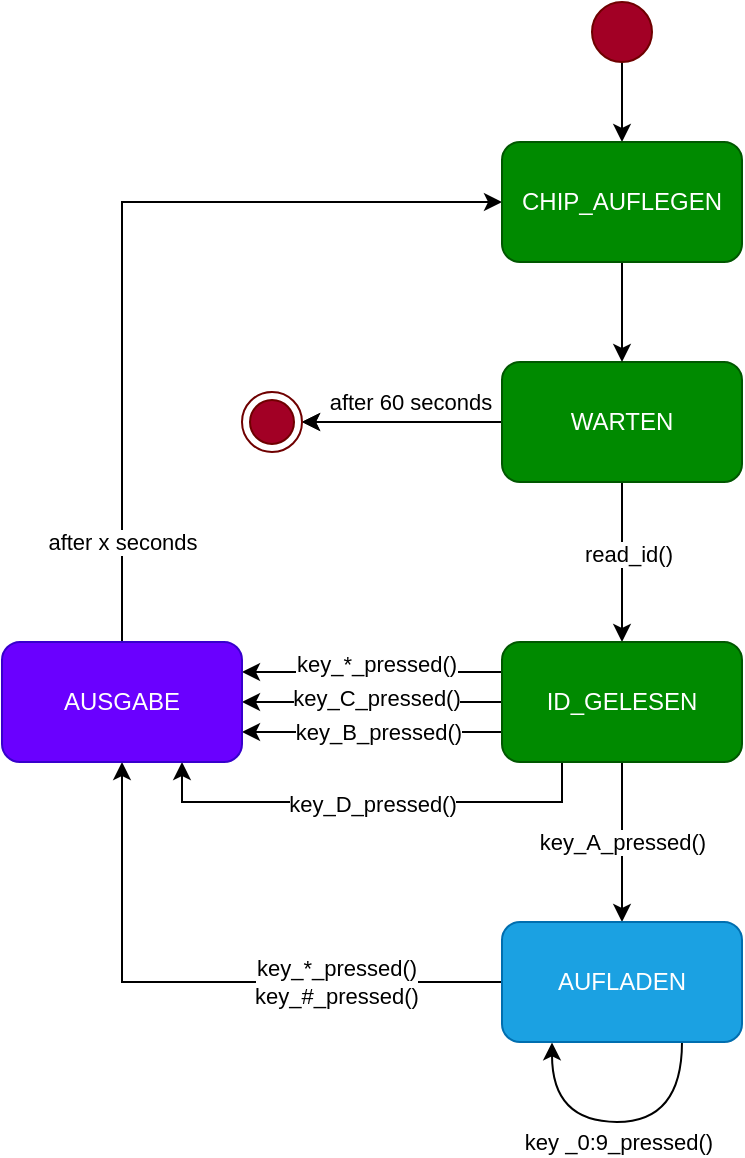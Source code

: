 <mxfile version="13.7.9" type="embed"><diagram id="Vek_govyJM7gMfjglIwv" name="Page-1"><mxGraphModel dx="1023" dy="673" grid="1" gridSize="10" guides="1" tooltips="1" connect="1" arrows="1" fold="1" page="1" pageScale="1" pageWidth="827" pageHeight="1169" math="0" shadow="0"><root><mxCell id="0"/><mxCell id="1" parent="0"/><mxCell id="6" style="rounded=0;orthogonalLoop=1;jettySize=auto;html=1;exitX=0.5;exitY=1;exitDx=0;exitDy=0;" parent="1" source="2" target="5" edge="1"><mxGeometry relative="1" as="geometry"/></mxCell><mxCell id="7" value="read_id()" style="edgeLabel;html=1;align=center;verticalAlign=middle;resizable=0;points=[];" parent="6" vertex="1" connectable="0"><mxGeometry x="0.117" y="-1" relative="1" as="geometry"><mxPoint x="3.45" y="-9" as="offset"/></mxGeometry></mxCell><mxCell id="17" style="edgeStyle=none;rounded=0;orthogonalLoop=1;jettySize=auto;html=1;exitX=0;exitY=0.25;exitDx=0;exitDy=0;entryX=1;entryY=0.25;entryDx=0;entryDy=0;" parent="1" source="5" target="46" edge="1"><mxGeometry relative="1" as="geometry"><mxPoint x="625" y="350" as="targetPoint"/><Array as="points"/></mxGeometry></mxCell><mxCell id="18" value="key_*_pressed()" style="edgeLabel;html=1;align=center;verticalAlign=middle;resizable=0;points=[];" parent="17" vertex="1" connectable="0"><mxGeometry x="-0.269" y="-1" relative="1" as="geometry"><mxPoint x="-15.5" y="-3.0" as="offset"/></mxGeometry></mxCell><mxCell id="37" style="edgeStyle=none;rounded=0;orthogonalLoop=1;jettySize=auto;html=1;exitX=0;exitY=0.5;exitDx=0;exitDy=0;entryX=1;entryY=0.5;entryDx=0;entryDy=0;" parent="1" source="2" target="45" edge="1"><mxGeometry relative="1" as="geometry"><mxPoint x="315" y="240" as="targetPoint"/><Array as="points"/><mxPoint x="385" y="239.5" as="sourcePoint"/></mxGeometry></mxCell><mxCell id="38" value="after 60 seconds" style="edgeLabel;html=1;align=center;verticalAlign=middle;resizable=0;points=[];" parent="37" vertex="1" connectable="0"><mxGeometry x="-0.289" y="1" relative="1" as="geometry"><mxPoint x="-11.14" y="-11" as="offset"/></mxGeometry></mxCell><mxCell id="56" value="" style="edgeStyle=orthogonalEdgeStyle;rounded=0;orthogonalLoop=1;jettySize=auto;html=1;" parent="1" source="2" target="45" edge="1"><mxGeometry relative="1" as="geometry"/></mxCell><mxCell id="2" value="WARTEN" style="rounded=1;whiteSpace=wrap;html=1;fillColor=#008a00;strokeColor=#005700;fontColor=#ffffff;" parent="1" vertex="1"><mxGeometry x="395" y="210" width="120" height="60" as="geometry"/></mxCell><mxCell id="4" style="edgeStyle=orthogonalEdgeStyle;rounded=0;orthogonalLoop=1;jettySize=auto;html=1;entryX=0.5;entryY=0;entryDx=0;entryDy=0;" parent="1" source="3" target="42" edge="1"><mxGeometry relative="1" as="geometry"/></mxCell><mxCell id="3" value="" style="ellipse;fillColor=#a20025;strokeColor=#6F0000;fontColor=#ffffff;" parent="1" vertex="1"><mxGeometry x="440" y="30" width="30" height="30" as="geometry"/></mxCell><mxCell id="11" style="edgeStyle=none;rounded=0;orthogonalLoop=1;jettySize=auto;html=1;exitX=0.5;exitY=1;exitDx=0;exitDy=0;" parent="1" source="5" target="10" edge="1"><mxGeometry relative="1" as="geometry"/></mxCell><mxCell id="12" value="key_A_pressed()" style="edgeLabel;html=1;align=center;verticalAlign=middle;resizable=0;points=[];" parent="11" vertex="1" connectable="0"><mxGeometry x="-0.229" y="1" relative="1" as="geometry"><mxPoint x="-1" y="9.03" as="offset"/></mxGeometry></mxCell><mxCell id="22" style="edgeStyle=none;rounded=0;orthogonalLoop=1;jettySize=auto;html=1;exitX=0.5;exitY=0;exitDx=0;exitDy=0;entryX=0;entryY=0.5;entryDx=0;entryDy=0;" parent="1" source="46" target="42" edge="1"><mxGeometry relative="1" as="geometry"><Array as="points"><mxPoint x="205" y="130"/></Array><mxPoint x="235" y="350" as="sourcePoint"/></mxGeometry></mxCell><mxCell id="29" value="after x seconds" style="edgeLabel;html=1;align=center;verticalAlign=middle;resizable=0;points=[];" parent="22" vertex="1" connectable="0"><mxGeometry x="0.218" y="2" relative="1" as="geometry"><mxPoint x="-30.0" y="172" as="offset"/></mxGeometry></mxCell><mxCell id="27" style="edgeStyle=none;rounded=0;orthogonalLoop=1;jettySize=auto;html=1;exitX=0;exitY=0.75;exitDx=0;exitDy=0;entryX=1;entryY=0.75;entryDx=0;entryDy=0;" parent="1" source="5" edge="1"><mxGeometry relative="1" as="geometry"><mxPoint x="265" y="395" as="targetPoint"/></mxGeometry></mxCell><mxCell id="30" value="key_B_pressed()" style="edgeLabel;html=1;align=center;verticalAlign=middle;resizable=0;points=[];" parent="27" vertex="1" connectable="0"><mxGeometry x="0.138" relative="1" as="geometry"><mxPoint x="11.79" as="offset"/></mxGeometry></mxCell><mxCell id="31" style="edgeStyle=none;rounded=0;orthogonalLoop=1;jettySize=auto;html=1;exitX=0;exitY=0.5;exitDx=0;exitDy=0;entryX=1;entryY=0.5;entryDx=0;entryDy=0;" parent="1" source="5" edge="1"><mxGeometry relative="1" as="geometry"><mxPoint x="265" y="380" as="targetPoint"/></mxGeometry></mxCell><mxCell id="32" value="key_C_pressed()" style="edgeLabel;html=1;align=center;verticalAlign=middle;resizable=0;points=[];" parent="31" vertex="1" connectable="0"><mxGeometry x="0.251" y="1" relative="1" as="geometry"><mxPoint x="18.38" y="-3" as="offset"/></mxGeometry></mxCell><mxCell id="50" style="edgeStyle=orthogonalEdgeStyle;rounded=0;orthogonalLoop=1;jettySize=auto;html=1;exitX=0.25;exitY=1;exitDx=0;exitDy=0;entryX=0.75;entryY=1;entryDx=0;entryDy=0;" parent="1" source="5" target="46" edge="1"><mxGeometry relative="1" as="geometry"><Array as="points"><mxPoint x="425" y="430"/><mxPoint x="235" y="430"/></Array></mxGeometry></mxCell><mxCell id="51" value="key_D_pressed()" style="edgeLabel;html=1;align=center;verticalAlign=middle;resizable=0;points=[];" parent="50" vertex="1" connectable="0"><mxGeometry x="0.142" y="1" relative="1" as="geometry"><mxPoint x="16.3" as="offset"/></mxGeometry></mxCell><mxCell id="5" value="ID_GELESEN" style="rounded=1;whiteSpace=wrap;html=1;fillColor=#008a00;strokeColor=#005700;fontColor=#ffffff;" parent="1" vertex="1"><mxGeometry x="395" y="350" width="120" height="60" as="geometry"/></mxCell><mxCell id="48" style="edgeStyle=none;rounded=0;orthogonalLoop=1;jettySize=auto;html=1;exitX=0;exitY=0.5;exitDx=0;exitDy=0;entryX=0.5;entryY=1;entryDx=0;entryDy=0;" parent="1" source="10" target="46" edge="1"><mxGeometry relative="1" as="geometry"><Array as="points"><mxPoint x="205" y="520"/></Array></mxGeometry></mxCell><mxCell id="54" style="edgeStyle=orthogonalEdgeStyle;rounded=0;orthogonalLoop=1;jettySize=auto;html=1;exitX=0.75;exitY=1;exitDx=0;exitDy=0;elbow=vertical;curved=1;" parent="1" source="10" edge="1"><mxGeometry relative="1" as="geometry"><mxPoint x="420" y="550.194" as="targetPoint"/><Array as="points"><mxPoint x="485" y="590"/><mxPoint x="420" y="590"/></Array></mxGeometry></mxCell><mxCell id="55" value="key _0:9_pressed()" style="edgeLabel;html=1;align=center;verticalAlign=middle;resizable=0;points=[];" parent="54" vertex="1" connectable="0"><mxGeometry x="-0.075" y="-1" relative="1" as="geometry"><mxPoint x="-4.84" y="11" as="offset"/></mxGeometry></mxCell><mxCell id="10" value="AUFLADEN" style="rounded=1;whiteSpace=wrap;html=1;fillColor=#1ba1e2;strokeColor=#006EAF;fontColor=#ffffff;" parent="1" vertex="1"><mxGeometry x="395" y="490" width="120" height="60" as="geometry"/></mxCell><mxCell id="41" value="key_*_pressed()&lt;br&gt;key_#_pressed()" style="edgeLabel;html=1;align=center;verticalAlign=middle;resizable=0;points=[];" parent="1" vertex="1" connectable="0"><mxGeometry x="312.0" y="520" as="geometry"/></mxCell><mxCell id="44" style="edgeStyle=orthogonalEdgeStyle;rounded=0;orthogonalLoop=1;jettySize=auto;html=1;exitX=0.5;exitY=1;exitDx=0;exitDy=0;entryX=0.5;entryY=0;entryDx=0;entryDy=0;" parent="1" source="42" target="2" edge="1"><mxGeometry relative="1" as="geometry"/></mxCell><mxCell id="42" value="CHIP_AUFLEGEN" style="rounded=1;whiteSpace=wrap;html=1;fillColor=#008a00;strokeColor=#005700;fontColor=#ffffff;" parent="1" vertex="1"><mxGeometry x="395" y="100" width="120" height="60" as="geometry"/></mxCell><mxCell id="45" value="" style="ellipse;html=1;shape=endState;fillColor=#a20025;strokeColor=#6F0000;fontColor=#ffffff;" parent="1" vertex="1"><mxGeometry x="265" y="225" width="30" height="30" as="geometry"/></mxCell><mxCell id="46" value="AUSGABE" style="rounded=1;whiteSpace=wrap;html=1;fillColor=#6a00ff;strokeColor=#3700CC;fontColor=#ffffff;" parent="1" vertex="1"><mxGeometry x="145" y="350" width="120" height="60" as="geometry"/></mxCell></root></mxGraphModel></diagram></mxfile>
